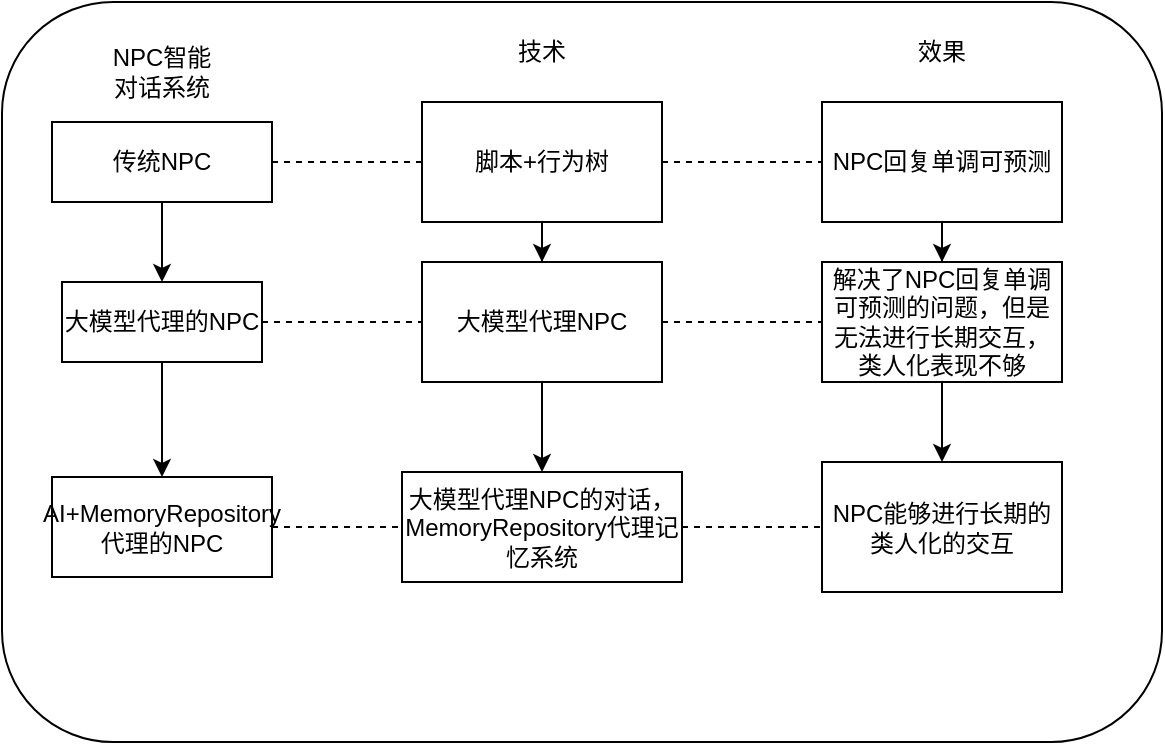 <mxfile version="26.1.0">
  <diagram name="Page-1" id="nQkI8m8ni--jbyRCbZtI">
    <mxGraphModel dx="1050" dy="538" grid="1" gridSize="10" guides="1" tooltips="1" connect="1" arrows="1" fold="1" page="1" pageScale="1" pageWidth="850" pageHeight="1100" math="0" shadow="0">
      <root>
        <mxCell id="0" />
        <mxCell id="1" parent="0" />
        <mxCell id="OHtOWuJ2Fl4cZPmt4c_e-1" value="" style="rounded=1;whiteSpace=wrap;html=1;" vertex="1" parent="1">
          <mxGeometry x="130" y="100" width="580" height="370" as="geometry" />
        </mxCell>
        <mxCell id="OHtOWuJ2Fl4cZPmt4c_e-13" style="edgeStyle=orthogonalEdgeStyle;rounded=0;orthogonalLoop=1;jettySize=auto;html=1;" edge="1" parent="1" source="OHtOWuJ2Fl4cZPmt4c_e-2" target="OHtOWuJ2Fl4cZPmt4c_e-3">
          <mxGeometry relative="1" as="geometry" />
        </mxCell>
        <mxCell id="OHtOWuJ2Fl4cZPmt4c_e-20" style="edgeStyle=orthogonalEdgeStyle;rounded=0;orthogonalLoop=1;jettySize=auto;html=1;entryX=0;entryY=0.5;entryDx=0;entryDy=0;dashed=1;endArrow=none;startFill=0;" edge="1" parent="1" source="OHtOWuJ2Fl4cZPmt4c_e-2" target="OHtOWuJ2Fl4cZPmt4c_e-5">
          <mxGeometry relative="1" as="geometry">
            <Array as="points">
              <mxPoint x="230" y="180" />
              <mxPoint x="230" y="180" />
            </Array>
          </mxGeometry>
        </mxCell>
        <mxCell id="OHtOWuJ2Fl4cZPmt4c_e-2" value="传统NPC" style="text;html=1;align=center;verticalAlign=middle;whiteSpace=wrap;rounded=0;strokeColor=default;" vertex="1" parent="1">
          <mxGeometry x="155" y="160" width="110" height="40" as="geometry" />
        </mxCell>
        <mxCell id="OHtOWuJ2Fl4cZPmt4c_e-14" style="edgeStyle=orthogonalEdgeStyle;rounded=0;orthogonalLoop=1;jettySize=auto;html=1;" edge="1" parent="1" source="OHtOWuJ2Fl4cZPmt4c_e-3" target="OHtOWuJ2Fl4cZPmt4c_e-4">
          <mxGeometry relative="1" as="geometry" />
        </mxCell>
        <mxCell id="OHtOWuJ2Fl4cZPmt4c_e-24" style="edgeStyle=orthogonalEdgeStyle;rounded=0;orthogonalLoop=1;jettySize=auto;html=1;entryX=0;entryY=0.5;entryDx=0;entryDy=0;endArrow=none;startFill=0;dashed=1;" edge="1" parent="1" source="OHtOWuJ2Fl4cZPmt4c_e-3" target="OHtOWuJ2Fl4cZPmt4c_e-6">
          <mxGeometry relative="1" as="geometry" />
        </mxCell>
        <mxCell id="OHtOWuJ2Fl4cZPmt4c_e-3" value="大模型代理的NPC" style="text;html=1;align=center;verticalAlign=middle;whiteSpace=wrap;rounded=0;strokeColor=default;" vertex="1" parent="1">
          <mxGeometry x="160" y="240" width="100" height="40" as="geometry" />
        </mxCell>
        <mxCell id="OHtOWuJ2Fl4cZPmt4c_e-28" style="edgeStyle=orthogonalEdgeStyle;rounded=0;orthogonalLoop=1;jettySize=auto;html=1;endArrow=none;startFill=0;dashed=1;" edge="1" parent="1" source="OHtOWuJ2Fl4cZPmt4c_e-4" target="OHtOWuJ2Fl4cZPmt4c_e-7">
          <mxGeometry relative="1" as="geometry" />
        </mxCell>
        <mxCell id="OHtOWuJ2Fl4cZPmt4c_e-4" value="AI+MemoryRepository代理的NPC" style="text;html=1;align=center;verticalAlign=middle;whiteSpace=wrap;rounded=0;strokeColor=default;" vertex="1" parent="1">
          <mxGeometry x="155" y="337.5" width="110" height="50" as="geometry" />
        </mxCell>
        <mxCell id="OHtOWuJ2Fl4cZPmt4c_e-15" style="edgeStyle=orthogonalEdgeStyle;rounded=0;orthogonalLoop=1;jettySize=auto;html=1;" edge="1" parent="1" source="OHtOWuJ2Fl4cZPmt4c_e-5" target="OHtOWuJ2Fl4cZPmt4c_e-6">
          <mxGeometry relative="1" as="geometry" />
        </mxCell>
        <mxCell id="OHtOWuJ2Fl4cZPmt4c_e-22" style="edgeStyle=orthogonalEdgeStyle;rounded=0;orthogonalLoop=1;jettySize=auto;html=1;entryX=0;entryY=0.5;entryDx=0;entryDy=0;dashed=1;endArrow=none;startFill=0;" edge="1" parent="1" source="OHtOWuJ2Fl4cZPmt4c_e-5" target="OHtOWuJ2Fl4cZPmt4c_e-10">
          <mxGeometry relative="1" as="geometry" />
        </mxCell>
        <mxCell id="OHtOWuJ2Fl4cZPmt4c_e-5" value="脚本+行为树" style="rounded=0;whiteSpace=wrap;html=1;" vertex="1" parent="1">
          <mxGeometry x="340" y="150" width="120" height="60" as="geometry" />
        </mxCell>
        <mxCell id="OHtOWuJ2Fl4cZPmt4c_e-16" style="edgeStyle=orthogonalEdgeStyle;rounded=0;orthogonalLoop=1;jettySize=auto;html=1;" edge="1" parent="1" source="OHtOWuJ2Fl4cZPmt4c_e-6" target="OHtOWuJ2Fl4cZPmt4c_e-7">
          <mxGeometry relative="1" as="geometry" />
        </mxCell>
        <mxCell id="OHtOWuJ2Fl4cZPmt4c_e-25" style="edgeStyle=orthogonalEdgeStyle;rounded=0;orthogonalLoop=1;jettySize=auto;html=1;entryX=0;entryY=0.5;entryDx=0;entryDy=0;dashed=1;endArrow=none;startFill=0;" edge="1" parent="1" source="OHtOWuJ2Fl4cZPmt4c_e-6" target="OHtOWuJ2Fl4cZPmt4c_e-11">
          <mxGeometry relative="1" as="geometry" />
        </mxCell>
        <mxCell id="OHtOWuJ2Fl4cZPmt4c_e-6" value="大模型代理NPC" style="rounded=0;whiteSpace=wrap;html=1;" vertex="1" parent="1">
          <mxGeometry x="340" y="230" width="120" height="60" as="geometry" />
        </mxCell>
        <mxCell id="OHtOWuJ2Fl4cZPmt4c_e-26" style="edgeStyle=orthogonalEdgeStyle;rounded=0;orthogonalLoop=1;jettySize=auto;html=1;entryX=0;entryY=0.5;entryDx=0;entryDy=0;dashed=1;endArrow=none;startFill=0;" edge="1" parent="1" source="OHtOWuJ2Fl4cZPmt4c_e-7" target="OHtOWuJ2Fl4cZPmt4c_e-12">
          <mxGeometry relative="1" as="geometry" />
        </mxCell>
        <mxCell id="OHtOWuJ2Fl4cZPmt4c_e-7" value="大模型代理NPC的对话，MemoryRepository代理记忆系统" style="rounded=0;whiteSpace=wrap;html=1;" vertex="1" parent="1">
          <mxGeometry x="330" y="335" width="140" height="55" as="geometry" />
        </mxCell>
        <mxCell id="OHtOWuJ2Fl4cZPmt4c_e-8" value="技术" style="text;html=1;align=center;verticalAlign=middle;whiteSpace=wrap;rounded=0;" vertex="1" parent="1">
          <mxGeometry x="370" y="110" width="60" height="30" as="geometry" />
        </mxCell>
        <mxCell id="OHtOWuJ2Fl4cZPmt4c_e-9" value="效果" style="text;html=1;align=center;verticalAlign=middle;whiteSpace=wrap;rounded=0;" vertex="1" parent="1">
          <mxGeometry x="570" y="110" width="60" height="30" as="geometry" />
        </mxCell>
        <mxCell id="OHtOWuJ2Fl4cZPmt4c_e-17" style="edgeStyle=orthogonalEdgeStyle;rounded=0;orthogonalLoop=1;jettySize=auto;html=1;" edge="1" parent="1" source="OHtOWuJ2Fl4cZPmt4c_e-10" target="OHtOWuJ2Fl4cZPmt4c_e-11">
          <mxGeometry relative="1" as="geometry" />
        </mxCell>
        <mxCell id="OHtOWuJ2Fl4cZPmt4c_e-10" value="NPC回复单调可预测" style="rounded=0;whiteSpace=wrap;html=1;" vertex="1" parent="1">
          <mxGeometry x="540" y="150" width="120" height="60" as="geometry" />
        </mxCell>
        <mxCell id="OHtOWuJ2Fl4cZPmt4c_e-18" style="edgeStyle=orthogonalEdgeStyle;rounded=0;orthogonalLoop=1;jettySize=auto;html=1;" edge="1" parent="1" source="OHtOWuJ2Fl4cZPmt4c_e-11" target="OHtOWuJ2Fl4cZPmt4c_e-12">
          <mxGeometry relative="1" as="geometry" />
        </mxCell>
        <mxCell id="OHtOWuJ2Fl4cZPmt4c_e-11" value="解决了NPC回复单调可预测的问题，但是无法进行长期交互，类人化表现不够" style="rounded=0;whiteSpace=wrap;html=1;" vertex="1" parent="1">
          <mxGeometry x="540" y="230" width="120" height="60" as="geometry" />
        </mxCell>
        <mxCell id="OHtOWuJ2Fl4cZPmt4c_e-12" value="NPC能够进行长期的类人化的交互" style="rounded=0;whiteSpace=wrap;html=1;" vertex="1" parent="1">
          <mxGeometry x="540" y="330" width="120" height="65" as="geometry" />
        </mxCell>
        <mxCell id="OHtOWuJ2Fl4cZPmt4c_e-19" value="NPC智能对话系统" style="text;html=1;align=center;verticalAlign=middle;whiteSpace=wrap;rounded=0;" vertex="1" parent="1">
          <mxGeometry x="180" y="120" width="60" height="30" as="geometry" />
        </mxCell>
      </root>
    </mxGraphModel>
  </diagram>
</mxfile>
